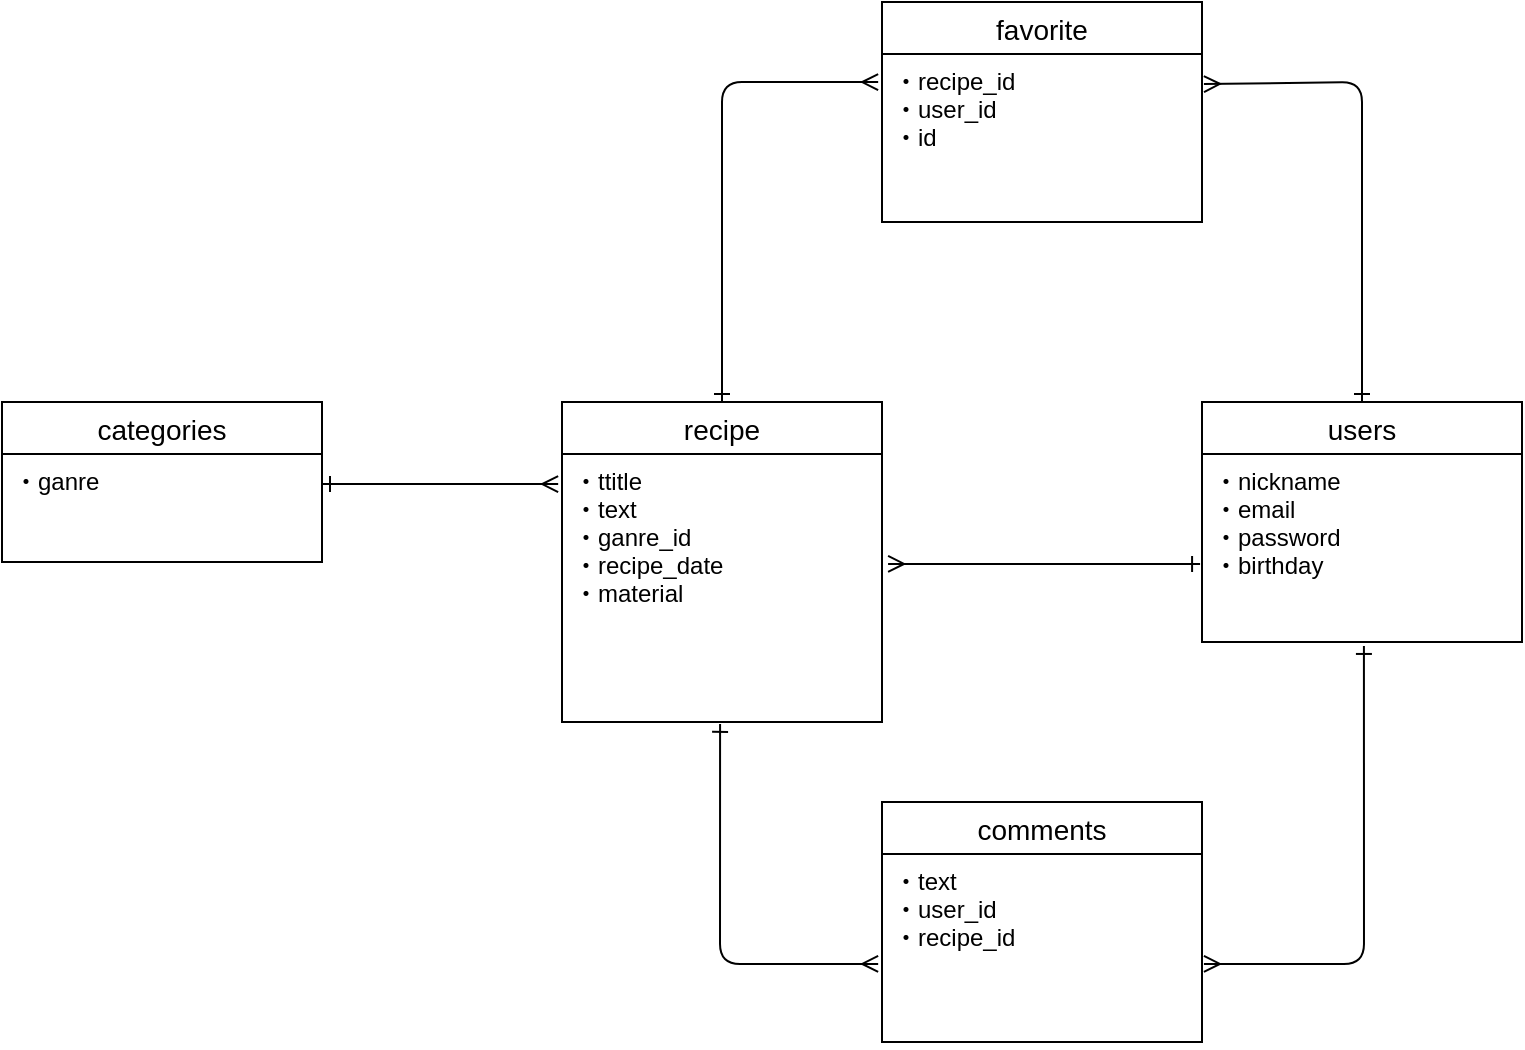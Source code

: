 <mxfile>
    <diagram id="7t60_RmgohlC2JbLQvJn" name="ページ1">
        <mxGraphModel dx="213" dy="554" grid="1" gridSize="10" guides="1" tooltips="1" connect="1" arrows="1" fold="1" page="1" pageScale="1" pageWidth="827" pageHeight="1169" math="0" shadow="0">
            <root>
                <mxCell id="0"/>
                <mxCell id="1" parent="0"/>
                <mxCell id="68" style="edgeStyle=none;html=1;exitX=0.5;exitY=0;exitDx=0;exitDy=0;startArrow=ERone;startFill=0;endArrow=ERmany;endFill=0;entryX=-0.012;entryY=0.167;entryDx=0;entryDy=0;entryPerimeter=0;" parent="1" source="50" target="67" edge="1">
                    <mxGeometry relative="1" as="geometry">
                        <mxPoint x="400" y="170" as="targetPoint"/>
                        <Array as="points">
                            <mxPoint x="400" y="200"/>
                        </Array>
                    </mxGeometry>
                </mxCell>
                <mxCell id="50" value="recipe" style="swimlane;fontStyle=0;childLayout=stackLayout;horizontal=1;startSize=26;horizontalStack=0;resizeParent=1;resizeParentMax=0;resizeLast=0;collapsible=1;marginBottom=0;align=center;fontSize=14;" parent="1" vertex="1">
                    <mxGeometry x="320" y="360" width="160" height="160" as="geometry"/>
                </mxCell>
                <mxCell id="59" value="categories" style="swimlane;fontStyle=0;childLayout=stackLayout;horizontal=1;startSize=26;horizontalStack=0;resizeParent=1;resizeParentMax=0;resizeLast=0;collapsible=1;marginBottom=0;align=center;fontSize=14;" parent="1" vertex="1">
                    <mxGeometry x="40" y="360" width="160" height="80" as="geometry"/>
                </mxCell>
                <mxCell id="62" value="・ganre" style="text;strokeColor=none;fillColor=none;spacingLeft=4;spacingRight=4;overflow=hidden;rotatable=0;points=[[0,0.5],[1,0.5]];portConstraint=eastwest;fontSize=12;" parent="59" vertex="1">
                    <mxGeometry y="26" width="160" height="54" as="geometry"/>
                </mxCell>
                <mxCell id="63" style="edgeStyle=none;html=1;exitX=1;exitY=0.278;exitDx=0;exitDy=0;endArrow=ERmany;endFill=0;startArrow=ERone;startFill=0;entryX=-0.012;entryY=0.112;entryDx=0;entryDy=0;entryPerimeter=0;exitPerimeter=0;" parent="1" source="62" target="53" edge="1">
                    <mxGeometry relative="1" as="geometry">
                        <mxPoint x="280" y="413" as="targetPoint"/>
                    </mxGeometry>
                </mxCell>
                <mxCell id="64" value="favorite" style="swimlane;fontStyle=0;childLayout=stackLayout;horizontal=1;startSize=26;horizontalStack=0;resizeParent=1;resizeParentMax=0;resizeLast=0;collapsible=1;marginBottom=0;align=center;fontSize=14;" parent="1" vertex="1">
                    <mxGeometry x="480" y="160" width="160" height="110" as="geometry"/>
                </mxCell>
                <mxCell id="67" value="・recipe_id&#10;・user_id&#10;・id" style="text;strokeColor=none;fillColor=none;spacingLeft=4;spacingRight=4;overflow=hidden;rotatable=0;points=[[0,0.5],[1,0.5]];portConstraint=eastwest;fontSize=12;" parent="64" vertex="1">
                    <mxGeometry y="26" width="160" height="84" as="geometry"/>
                </mxCell>
                <mxCell id="75" style="edgeStyle=none;html=1;exitX=0.5;exitY=0;exitDx=0;exitDy=0;startArrow=ERone;startFill=0;endArrow=ERmany;endFill=0;entryX=1.006;entryY=0.179;entryDx=0;entryDy=0;entryPerimeter=0;" parent="1" source="69" target="67" edge="1">
                    <mxGeometry relative="1" as="geometry">
                        <mxPoint x="720" y="160" as="targetPoint"/>
                        <Array as="points">
                            <mxPoint x="720" y="200"/>
                        </Array>
                    </mxGeometry>
                </mxCell>
                <mxCell id="69" value="users" style="swimlane;fontStyle=0;childLayout=stackLayout;horizontal=1;startSize=26;horizontalStack=0;resizeParent=1;resizeParentMax=0;resizeLast=0;collapsible=1;marginBottom=0;align=center;fontSize=14;" parent="1" vertex="1">
                    <mxGeometry x="640" y="360" width="160" height="120" as="geometry"/>
                </mxCell>
                <mxCell id="72" value="・nickname&#10;・email&#10;・password&#10;・birthday" style="text;strokeColor=none;fillColor=none;spacingLeft=4;spacingRight=4;overflow=hidden;rotatable=0;points=[[0,0.5],[1,0.5]];portConstraint=eastwest;fontSize=12;" parent="69" vertex="1">
                    <mxGeometry y="26" width="160" height="94" as="geometry"/>
                </mxCell>
                <mxCell id="73" style="edgeStyle=none;html=1;exitX=-0.006;exitY=0.585;exitDx=0;exitDy=0;entryX=1.019;entryY=0.41;entryDx=0;entryDy=0;entryPerimeter=0;startArrow=ERone;startFill=0;endArrow=ERmany;endFill=0;exitPerimeter=0;" parent="1" source="72" target="53" edge="1">
                    <mxGeometry relative="1" as="geometry"/>
                </mxCell>
                <mxCell id="76" value="comments" style="swimlane;fontStyle=0;childLayout=stackLayout;horizontal=1;startSize=26;horizontalStack=0;resizeParent=1;resizeParentMax=0;resizeLast=0;collapsible=1;marginBottom=0;align=center;fontSize=14;" parent="1" vertex="1">
                    <mxGeometry x="480" y="560" width="160" height="120" as="geometry"/>
                </mxCell>
                <mxCell id="79" value="・text&#10;・user_id&#10;・recipe_id" style="text;strokeColor=none;fillColor=none;spacingLeft=4;spacingRight=4;overflow=hidden;rotatable=0;points=[[0,0.5],[1,0.5]];portConstraint=eastwest;fontSize=12;" parent="76" vertex="1">
                    <mxGeometry y="26" width="160" height="94" as="geometry"/>
                </mxCell>
                <mxCell id="80" style="edgeStyle=none;html=1;exitX=0.494;exitY=1.007;exitDx=0;exitDy=0;entryX=-0.012;entryY=0.585;entryDx=0;entryDy=0;startArrow=ERone;startFill=0;endArrow=ERmany;endFill=0;exitPerimeter=0;entryPerimeter=0;" parent="1" source="53" target="79" edge="1">
                    <mxGeometry relative="1" as="geometry">
                        <Array as="points">
                            <mxPoint x="399" y="641"/>
                        </Array>
                    </mxGeometry>
                </mxCell>
                <mxCell id="53" value="・ttitle&#10;・text&#10;・ganre_id&#10;・recipe_date&#10;・material" style="text;strokeColor=none;fillColor=none;spacingLeft=4;spacingRight=4;overflow=hidden;rotatable=0;points=[[0,0.5],[1,0.5]];portConstraint=eastwest;fontSize=12;" parent="1" vertex="1">
                    <mxGeometry x="320" y="386" width="160" height="134" as="geometry"/>
                </mxCell>
                <mxCell id="81" style="edgeStyle=none;html=1;exitX=0.506;exitY=1.021;exitDx=0;exitDy=0;entryX=1.006;entryY=0.585;entryDx=0;entryDy=0;startArrow=ERone;startFill=0;endArrow=ERmany;endFill=0;exitPerimeter=0;entryPerimeter=0;" parent="1" source="72" target="79" edge="1">
                    <mxGeometry relative="1" as="geometry">
                        <Array as="points">
                            <mxPoint x="721" y="641"/>
                        </Array>
                    </mxGeometry>
                </mxCell>
            </root>
        </mxGraphModel>
    </diagram>
</mxfile>